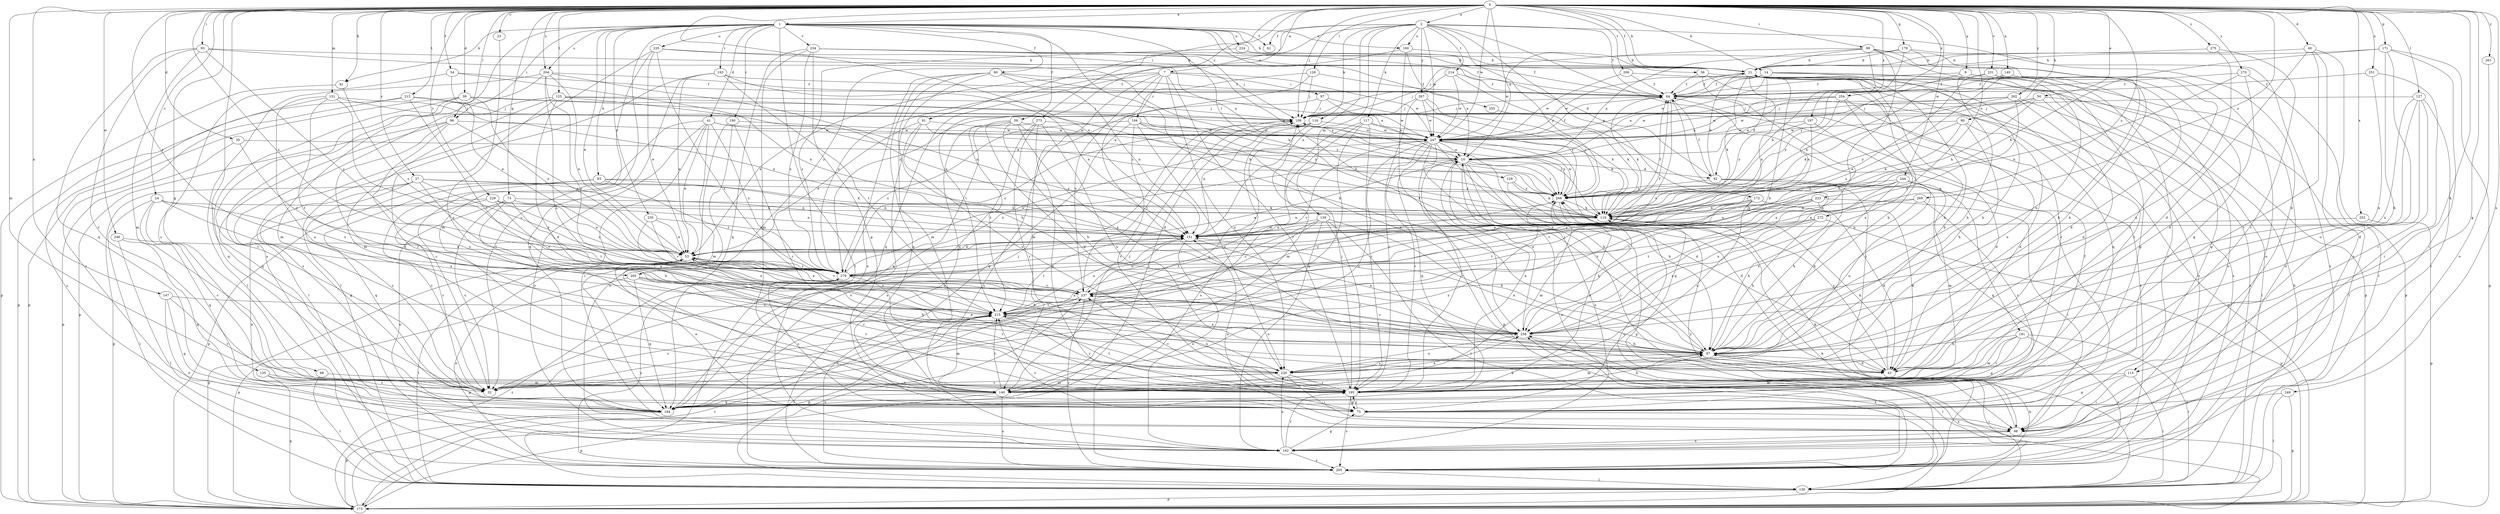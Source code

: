 strict digraph  {
0;
1;
2;
7;
9;
10;
14;
21;
23;
24;
27;
32;
35;
39;
40;
41;
42;
43;
50;
53;
54;
56;
59;
60;
61;
64;
68;
73;
75;
80;
81;
83;
87;
89;
91;
93;
96;
97;
98;
108;
113;
116;
117;
119;
125;
126;
127;
129;
130;
131;
135;
139;
140;
147;
149;
151;
160;
162;
171;
172;
173;
179;
181;
184;
190;
193;
194;
195;
197;
204;
205;
206;
213;
214;
215;
223;
224;
225;
226;
229;
231;
234;
235;
237;
244;
246;
247;
249;
251;
252;
254;
255;
258;
261;
262;
265;
267;
268;
269;
270;
272;
273;
275;
279;
0 -> 1  [label=a];
0 -> 2  [label=a];
0 -> 7  [label=a];
0 -> 9  [label=a];
0 -> 10  [label=a];
0 -> 14  [label=b];
0 -> 21  [label=b];
0 -> 23  [label=c];
0 -> 24  [label=c];
0 -> 27  [label=c];
0 -> 32  [label=c];
0 -> 35  [label=d];
0 -> 39  [label=d];
0 -> 40  [label=d];
0 -> 50  [label=e];
0 -> 54  [label=f];
0 -> 56  [label=f];
0 -> 68  [label=g];
0 -> 73  [label=g];
0 -> 75  [label=g];
0 -> 80  [label=h];
0 -> 81  [label=h];
0 -> 89  [label=i];
0 -> 91  [label=i];
0 -> 93  [label=i];
0 -> 96  [label=i];
0 -> 108  [label=j];
0 -> 113  [label=k];
0 -> 125  [label=l];
0 -> 126  [label=l];
0 -> 127  [label=l];
0 -> 131  [label=m];
0 -> 135  [label=m];
0 -> 147  [label=n];
0 -> 149  [label=n];
0 -> 151  [label=n];
0 -> 171  [label=p];
0 -> 179  [label=q];
0 -> 197  [label=s];
0 -> 204  [label=s];
0 -> 206  [label=t];
0 -> 213  [label=t];
0 -> 223  [label=u];
0 -> 229  [label=v];
0 -> 231  [label=v];
0 -> 244  [label=w];
0 -> 246  [label=w];
0 -> 247  [label=w];
0 -> 249  [label=x];
0 -> 251  [label=x];
0 -> 252  [label=x];
0 -> 254  [label=x];
0 -> 261  [label=y];
0 -> 262  [label=y];
0 -> 265  [label=y];
0 -> 269  [label=z];
0 -> 270  [label=z];
0 -> 272  [label=z];
0 -> 273  [label=z];
0 -> 275  [label=z];
0 -> 279  [label=z];
1 -> 21  [label=b];
1 -> 32  [label=c];
1 -> 41  [label=d];
1 -> 42  [label=d];
1 -> 53  [label=e];
1 -> 59  [label=f];
1 -> 60  [label=f];
1 -> 61  [label=f];
1 -> 81  [label=h];
1 -> 83  [label=h];
1 -> 87  [label=h];
1 -> 96  [label=i];
1 -> 129  [label=l];
1 -> 130  [label=l];
1 -> 160  [label=o];
1 -> 190  [label=r];
1 -> 193  [label=r];
1 -> 204  [label=s];
1 -> 205  [label=s];
1 -> 224  [label=u];
1 -> 225  [label=u];
1 -> 234  [label=v];
1 -> 235  [label=v];
1 -> 255  [label=x];
2 -> 61  [label=f];
2 -> 64  [label=f];
2 -> 113  [label=k];
2 -> 116  [label=k];
2 -> 117  [label=k];
2 -> 139  [label=m];
2 -> 151  [label=n];
2 -> 160  [label=o];
2 -> 172  [label=p];
2 -> 181  [label=q];
2 -> 214  [label=t];
2 -> 247  [label=w];
2 -> 265  [label=y];
2 -> 267  [label=y];
2 -> 268  [label=y];
2 -> 279  [label=z];
7 -> 53  [label=e];
7 -> 97  [label=i];
7 -> 140  [label=m];
7 -> 184  [label=q];
7 -> 194  [label=r];
7 -> 195  [label=r];
7 -> 226  [label=u];
7 -> 237  [label=v];
7 -> 247  [label=w];
9 -> 64  [label=f];
9 -> 75  [label=g];
9 -> 87  [label=h];
9 -> 98  [label=i];
9 -> 151  [label=n];
9 -> 162  [label=o];
10 -> 42  [label=d];
10 -> 87  [label=h];
10 -> 98  [label=i];
10 -> 162  [label=o];
10 -> 173  [label=p];
10 -> 195  [label=r];
10 -> 258  [label=x];
10 -> 268  [label=y];
10 -> 279  [label=z];
14 -> 10  [label=a];
14 -> 42  [label=d];
14 -> 64  [label=f];
14 -> 75  [label=g];
14 -> 87  [label=h];
14 -> 162  [label=o];
14 -> 247  [label=w];
21 -> 64  [label=f];
21 -> 87  [label=h];
21 -> 119  [label=k];
21 -> 151  [label=n];
21 -> 173  [label=p];
21 -> 195  [label=r];
21 -> 205  [label=s];
21 -> 247  [label=w];
23 -> 195  [label=r];
24 -> 32  [label=c];
24 -> 119  [label=k];
24 -> 130  [label=l];
24 -> 184  [label=q];
24 -> 258  [label=x];
24 -> 279  [label=z];
27 -> 32  [label=c];
27 -> 75  [label=g];
27 -> 119  [label=k];
27 -> 151  [label=n];
27 -> 173  [label=p];
27 -> 215  [label=t];
27 -> 268  [label=y];
27 -> 279  [label=z];
32 -> 108  [label=j];
35 -> 10  [label=a];
35 -> 173  [label=p];
35 -> 279  [label=z];
39 -> 32  [label=c];
39 -> 53  [label=e];
39 -> 108  [label=j];
39 -> 173  [label=p];
39 -> 184  [label=q];
39 -> 268  [label=y];
40 -> 21  [label=b];
40 -> 43  [label=d];
40 -> 130  [label=l];
40 -> 162  [label=o];
40 -> 195  [label=r];
41 -> 32  [label=c];
41 -> 53  [label=e];
41 -> 98  [label=i];
41 -> 140  [label=m];
41 -> 162  [label=o];
41 -> 247  [label=w];
41 -> 268  [label=y];
41 -> 279  [label=z];
42 -> 21  [label=b];
42 -> 64  [label=f];
42 -> 87  [label=h];
42 -> 184  [label=q];
42 -> 226  [label=u];
42 -> 268  [label=y];
43 -> 119  [label=k];
43 -> 268  [label=y];
50 -> 10  [label=a];
50 -> 108  [label=j];
50 -> 119  [label=k];
50 -> 130  [label=l];
50 -> 205  [label=s];
50 -> 247  [label=w];
53 -> 64  [label=f];
53 -> 87  [label=h];
53 -> 130  [label=l];
53 -> 151  [label=n];
53 -> 173  [label=p];
53 -> 195  [label=r];
53 -> 237  [label=v];
53 -> 258  [label=x];
53 -> 279  [label=z];
54 -> 32  [label=c];
54 -> 53  [label=e];
54 -> 64  [label=f];
54 -> 151  [label=n];
56 -> 64  [label=f];
56 -> 195  [label=r];
56 -> 205  [label=s];
56 -> 258  [label=x];
59 -> 43  [label=d];
59 -> 87  [label=h];
59 -> 162  [label=o];
59 -> 215  [label=t];
59 -> 247  [label=w];
59 -> 258  [label=x];
59 -> 268  [label=y];
60 -> 10  [label=a];
60 -> 64  [label=f];
60 -> 75  [label=g];
60 -> 87  [label=h];
60 -> 140  [label=m];
60 -> 151  [label=n];
60 -> 162  [label=o];
64 -> 108  [label=j];
64 -> 119  [label=k];
64 -> 173  [label=p];
64 -> 205  [label=s];
64 -> 237  [label=v];
64 -> 258  [label=x];
68 -> 130  [label=l];
68 -> 195  [label=r];
73 -> 32  [label=c];
73 -> 53  [label=e];
73 -> 87  [label=h];
73 -> 119  [label=k];
73 -> 162  [label=o];
73 -> 215  [label=t];
75 -> 53  [label=e];
75 -> 98  [label=i];
75 -> 195  [label=r];
75 -> 279  [label=z];
80 -> 43  [label=d];
80 -> 87  [label=h];
80 -> 119  [label=k];
80 -> 247  [label=w];
80 -> 268  [label=y];
81 -> 173  [label=p];
81 -> 279  [label=z];
83 -> 32  [label=c];
83 -> 151  [label=n];
83 -> 173  [label=p];
83 -> 184  [label=q];
83 -> 268  [label=y];
83 -> 279  [label=z];
87 -> 21  [label=b];
87 -> 43  [label=d];
87 -> 108  [label=j];
87 -> 130  [label=l];
87 -> 140  [label=m];
87 -> 151  [label=n];
87 -> 226  [label=u];
87 -> 237  [label=v];
89 -> 10  [label=a];
89 -> 21  [label=b];
89 -> 75  [label=g];
89 -> 87  [label=h];
89 -> 119  [label=k];
89 -> 162  [label=o];
89 -> 215  [label=t];
89 -> 247  [label=w];
91 -> 10  [label=a];
91 -> 53  [label=e];
91 -> 205  [label=s];
91 -> 226  [label=u];
91 -> 247  [label=w];
93 -> 21  [label=b];
93 -> 32  [label=c];
93 -> 119  [label=k];
93 -> 140  [label=m];
93 -> 184  [label=q];
93 -> 279  [label=z];
96 -> 43  [label=d];
96 -> 53  [label=e];
96 -> 173  [label=p];
96 -> 184  [label=q];
96 -> 226  [label=u];
96 -> 247  [label=w];
97 -> 108  [label=j];
97 -> 205  [label=s];
97 -> 247  [label=w];
97 -> 268  [label=y];
98 -> 119  [label=k];
98 -> 151  [label=n];
98 -> 162  [label=o];
98 -> 215  [label=t];
108 -> 247  [label=w];
113 -> 75  [label=g];
113 -> 98  [label=i];
113 -> 130  [label=l];
113 -> 140  [label=m];
116 -> 32  [label=c];
116 -> 151  [label=n];
116 -> 205  [label=s];
116 -> 247  [label=w];
116 -> 279  [label=z];
117 -> 32  [label=c];
117 -> 119  [label=k];
117 -> 140  [label=m];
117 -> 184  [label=q];
117 -> 195  [label=r];
117 -> 247  [label=w];
119 -> 64  [label=f];
119 -> 108  [label=j];
119 -> 151  [label=n];
125 -> 43  [label=d];
125 -> 108  [label=j];
125 -> 130  [label=l];
125 -> 140  [label=m];
125 -> 151  [label=n];
125 -> 195  [label=r];
125 -> 247  [label=w];
126 -> 43  [label=d];
126 -> 64  [label=f];
126 -> 108  [label=j];
126 -> 215  [label=t];
127 -> 43  [label=d];
127 -> 98  [label=i];
127 -> 108  [label=j];
127 -> 195  [label=r];
127 -> 226  [label=u];
127 -> 258  [label=x];
129 -> 43  [label=d];
129 -> 119  [label=k];
129 -> 268  [label=y];
130 -> 21  [label=b];
130 -> 119  [label=k];
130 -> 173  [label=p];
131 -> 108  [label=j];
131 -> 119  [label=k];
131 -> 205  [label=s];
131 -> 215  [label=t];
131 -> 226  [label=u];
131 -> 279  [label=z];
135 -> 32  [label=c];
135 -> 75  [label=g];
135 -> 140  [label=m];
135 -> 173  [label=p];
139 -> 32  [label=c];
139 -> 87  [label=h];
139 -> 130  [label=l];
139 -> 151  [label=n];
139 -> 162  [label=o];
139 -> 195  [label=r];
139 -> 215  [label=t];
140 -> 87  [label=h];
140 -> 108  [label=j];
140 -> 173  [label=p];
140 -> 184  [label=q];
140 -> 205  [label=s];
140 -> 215  [label=t];
140 -> 258  [label=x];
140 -> 268  [label=y];
147 -> 162  [label=o];
147 -> 184  [label=q];
147 -> 195  [label=r];
147 -> 215  [label=t];
149 -> 64  [label=f];
149 -> 87  [label=h];
149 -> 119  [label=k];
149 -> 279  [label=z];
151 -> 53  [label=e];
151 -> 162  [label=o];
151 -> 215  [label=t];
151 -> 258  [label=x];
160 -> 10  [label=a];
160 -> 21  [label=b];
160 -> 258  [label=x];
160 -> 279  [label=z];
162 -> 75  [label=g];
162 -> 195  [label=r];
162 -> 205  [label=s];
162 -> 226  [label=u];
171 -> 21  [label=b];
171 -> 87  [label=h];
171 -> 98  [label=i];
171 -> 119  [label=k];
171 -> 173  [label=p];
171 -> 195  [label=r];
172 -> 43  [label=d];
172 -> 53  [label=e];
172 -> 87  [label=h];
172 -> 119  [label=k];
172 -> 151  [label=n];
172 -> 215  [label=t];
172 -> 226  [label=u];
173 -> 215  [label=t];
173 -> 237  [label=v];
173 -> 258  [label=x];
173 -> 279  [label=z];
179 -> 21  [label=b];
179 -> 32  [label=c];
179 -> 108  [label=j];
179 -> 205  [label=s];
179 -> 268  [label=y];
181 -> 75  [label=g];
181 -> 87  [label=h];
181 -> 130  [label=l];
181 -> 140  [label=m];
181 -> 195  [label=r];
181 -> 205  [label=s];
184 -> 64  [label=f];
184 -> 108  [label=j];
184 -> 173  [label=p];
184 -> 215  [label=t];
190 -> 162  [label=o];
190 -> 184  [label=q];
190 -> 195  [label=r];
190 -> 247  [label=w];
193 -> 53  [label=e];
193 -> 64  [label=f];
193 -> 130  [label=l];
193 -> 151  [label=n];
193 -> 184  [label=q];
193 -> 215  [label=t];
194 -> 119  [label=k];
194 -> 184  [label=q];
194 -> 195  [label=r];
194 -> 226  [label=u];
194 -> 247  [label=w];
194 -> 258  [label=x];
194 -> 279  [label=z];
195 -> 10  [label=a];
195 -> 75  [label=g];
195 -> 87  [label=h];
195 -> 108  [label=j];
195 -> 205  [label=s];
195 -> 215  [label=t];
195 -> 237  [label=v];
195 -> 268  [label=y];
197 -> 43  [label=d];
197 -> 247  [label=w];
197 -> 268  [label=y];
197 -> 279  [label=z];
204 -> 53  [label=e];
204 -> 64  [label=f];
204 -> 130  [label=l];
204 -> 140  [label=m];
204 -> 151  [label=n];
204 -> 237  [label=v];
204 -> 258  [label=x];
205 -> 10  [label=a];
205 -> 53  [label=e];
205 -> 87  [label=h];
205 -> 130  [label=l];
205 -> 258  [label=x];
205 -> 268  [label=y];
205 -> 279  [label=z];
206 -> 64  [label=f];
206 -> 184  [label=q];
206 -> 247  [label=w];
213 -> 98  [label=i];
213 -> 108  [label=j];
213 -> 151  [label=n];
213 -> 173  [label=p];
213 -> 215  [label=t];
214 -> 64  [label=f];
214 -> 98  [label=i];
214 -> 108  [label=j];
214 -> 247  [label=w];
215 -> 21  [label=b];
215 -> 32  [label=c];
215 -> 130  [label=l];
215 -> 140  [label=m];
215 -> 151  [label=n];
215 -> 195  [label=r];
215 -> 226  [label=u];
215 -> 258  [label=x];
223 -> 43  [label=d];
223 -> 98  [label=i];
223 -> 119  [label=k];
223 -> 151  [label=n];
223 -> 215  [label=t];
223 -> 237  [label=v];
224 -> 21  [label=b];
224 -> 64  [label=f];
224 -> 279  [label=z];
225 -> 10  [label=a];
225 -> 21  [label=b];
225 -> 53  [label=e];
225 -> 140  [label=m];
225 -> 205  [label=s];
225 -> 215  [label=t];
226 -> 21  [label=b];
226 -> 32  [label=c];
226 -> 53  [label=e];
226 -> 98  [label=i];
226 -> 140  [label=m];
226 -> 195  [label=r];
229 -> 32  [label=c];
229 -> 119  [label=k];
229 -> 151  [label=n];
229 -> 162  [label=o];
229 -> 237  [label=v];
229 -> 279  [label=z];
231 -> 43  [label=d];
231 -> 53  [label=e];
231 -> 64  [label=f];
231 -> 87  [label=h];
234 -> 21  [label=b];
234 -> 64  [label=f];
234 -> 75  [label=g];
234 -> 108  [label=j];
234 -> 140  [label=m];
234 -> 184  [label=q];
234 -> 268  [label=y];
234 -> 279  [label=z];
235 -> 53  [label=e];
235 -> 151  [label=n];
235 -> 237  [label=v];
235 -> 258  [label=x];
237 -> 53  [label=e];
237 -> 108  [label=j];
237 -> 151  [label=n];
237 -> 173  [label=p];
237 -> 205  [label=s];
237 -> 215  [label=t];
237 -> 268  [label=y];
244 -> 87  [label=h];
244 -> 98  [label=i];
244 -> 140  [label=m];
244 -> 237  [label=v];
244 -> 258  [label=x];
244 -> 268  [label=y];
244 -> 279  [label=z];
246 -> 53  [label=e];
246 -> 130  [label=l];
246 -> 184  [label=q];
247 -> 10  [label=a];
247 -> 32  [label=c];
247 -> 43  [label=d];
247 -> 64  [label=f];
247 -> 75  [label=g];
247 -> 87  [label=h];
247 -> 173  [label=p];
247 -> 184  [label=q];
247 -> 195  [label=r];
247 -> 237  [label=v];
247 -> 268  [label=y];
249 -> 75  [label=g];
249 -> 130  [label=l];
249 -> 173  [label=p];
251 -> 64  [label=f];
251 -> 98  [label=i];
251 -> 258  [label=x];
252 -> 151  [label=n];
252 -> 173  [label=p];
254 -> 10  [label=a];
254 -> 108  [label=j];
254 -> 226  [label=u];
254 -> 247  [label=w];
254 -> 258  [label=x];
254 -> 268  [label=y];
255 -> 119  [label=k];
258 -> 87  [label=h];
258 -> 119  [label=k];
258 -> 130  [label=l];
258 -> 226  [label=u];
258 -> 237  [label=v];
261 -> 162  [label=o];
262 -> 43  [label=d];
262 -> 108  [label=j];
262 -> 119  [label=k];
262 -> 130  [label=l];
262 -> 247  [label=w];
262 -> 279  [label=z];
265 -> 87  [label=h];
265 -> 173  [label=p];
265 -> 184  [label=q];
265 -> 195  [label=r];
265 -> 237  [label=v];
267 -> 108  [label=j];
267 -> 119  [label=k];
267 -> 195  [label=r];
267 -> 247  [label=w];
267 -> 268  [label=y];
268 -> 119  [label=k];
268 -> 140  [label=m];
268 -> 205  [label=s];
268 -> 247  [label=w];
269 -> 119  [label=k];
269 -> 151  [label=n];
269 -> 195  [label=r];
269 -> 258  [label=x];
270 -> 43  [label=d];
270 -> 64  [label=f];
270 -> 151  [label=n];
270 -> 173  [label=p];
272 -> 87  [label=h];
272 -> 151  [label=n];
272 -> 173  [label=p];
272 -> 237  [label=v];
272 -> 258  [label=x];
273 -> 75  [label=g];
273 -> 184  [label=q];
273 -> 195  [label=r];
273 -> 205  [label=s];
273 -> 226  [label=u];
273 -> 247  [label=w];
275 -> 21  [label=b];
275 -> 195  [label=r];
275 -> 226  [label=u];
279 -> 10  [label=a];
279 -> 195  [label=r];
279 -> 237  [label=v];
279 -> 247  [label=w];
}
